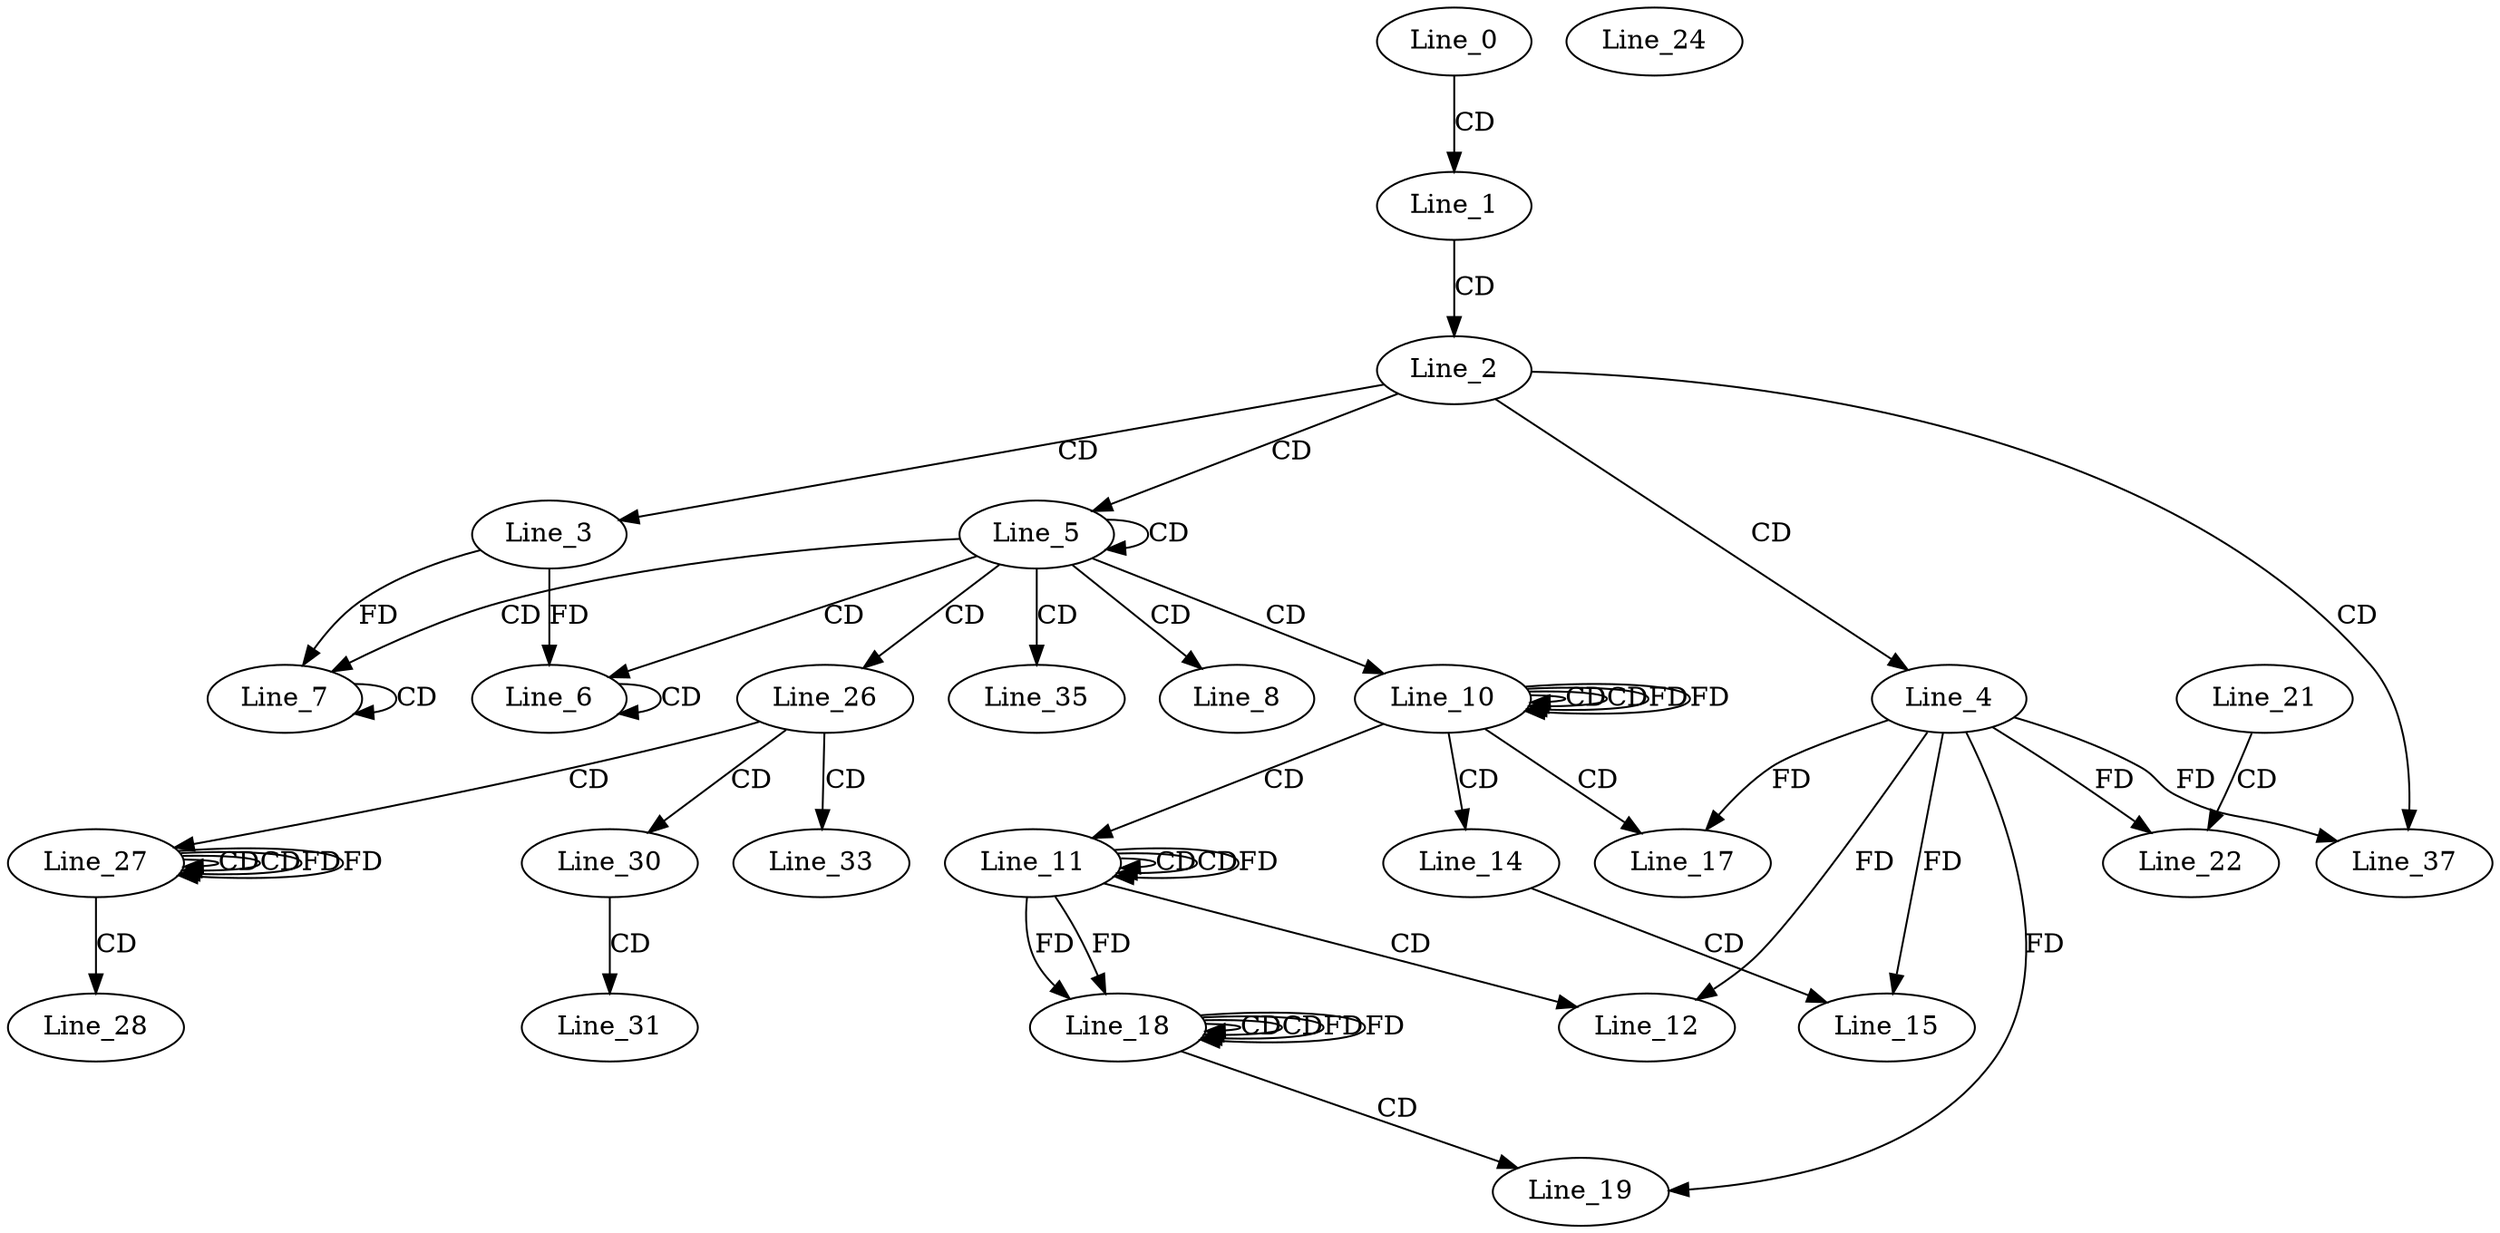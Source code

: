 digraph G {
  Line_0;
  Line_1;
  Line_2;
  Line_3;
  Line_4;
  Line_5;
  Line_6;
  Line_6;
  Line_7;
  Line_7;
  Line_8;
  Line_10;
  Line_10;
  Line_10;
  Line_11;
  Line_11;
  Line_11;
  Line_12;
  Line_12;
  Line_14;
  Line_15;
  Line_17;
  Line_18;
  Line_18;
  Line_18;
  Line_19;
  Line_19;
  Line_21;
  Line_22;
  Line_24;
  Line_26;
  Line_27;
  Line_27;
  Line_27;
  Line_28;
  Line_28;
  Line_30;
  Line_31;
  Line_33;
  Line_35;
  Line_37;
  Line_0 -> Line_1 [ label="CD" ];
  Line_1 -> Line_2 [ label="CD" ];
  Line_2 -> Line_3 [ label="CD" ];
  Line_2 -> Line_4 [ label="CD" ];
  Line_2 -> Line_5 [ label="CD" ];
  Line_5 -> Line_5 [ label="CD" ];
  Line_5 -> Line_6 [ label="CD" ];
  Line_6 -> Line_6 [ label="CD" ];
  Line_3 -> Line_6 [ label="FD" ];
  Line_5 -> Line_7 [ label="CD" ];
  Line_7 -> Line_7 [ label="CD" ];
  Line_3 -> Line_7 [ label="FD" ];
  Line_5 -> Line_8 [ label="CD" ];
  Line_5 -> Line_10 [ label="CD" ];
  Line_10 -> Line_10 [ label="CD" ];
  Line_10 -> Line_10 [ label="CD" ];
  Line_10 -> Line_10 [ label="FD" ];
  Line_10 -> Line_11 [ label="CD" ];
  Line_11 -> Line_11 [ label="CD" ];
  Line_11 -> Line_11 [ label="CD" ];
  Line_11 -> Line_11 [ label="FD" ];
  Line_11 -> Line_12 [ label="CD" ];
  Line_4 -> Line_12 [ label="FD" ];
  Line_10 -> Line_14 [ label="CD" ];
  Line_14 -> Line_15 [ label="CD" ];
  Line_4 -> Line_15 [ label="FD" ];
  Line_10 -> Line_17 [ label="CD" ];
  Line_4 -> Line_17 [ label="FD" ];
  Line_18 -> Line_18 [ label="CD" ];
  Line_11 -> Line_18 [ label="FD" ];
  Line_18 -> Line_18 [ label="CD" ];
  Line_18 -> Line_18 [ label="FD" ];
  Line_11 -> Line_18 [ label="FD" ];
  Line_18 -> Line_19 [ label="CD" ];
  Line_4 -> Line_19 [ label="FD" ];
  Line_21 -> Line_22 [ label="CD" ];
  Line_4 -> Line_22 [ label="FD" ];
  Line_5 -> Line_26 [ label="CD" ];
  Line_26 -> Line_27 [ label="CD" ];
  Line_27 -> Line_27 [ label="CD" ];
  Line_27 -> Line_27 [ label="CD" ];
  Line_27 -> Line_27 [ label="FD" ];
  Line_27 -> Line_28 [ label="CD" ];
  Line_26 -> Line_30 [ label="CD" ];
  Line_30 -> Line_31 [ label="CD" ];
  Line_26 -> Line_33 [ label="CD" ];
  Line_5 -> Line_35 [ label="CD" ];
  Line_2 -> Line_37 [ label="CD" ];
  Line_4 -> Line_37 [ label="FD" ];
  Line_10 -> Line_10 [ label="FD" ];
  Line_18 -> Line_18 [ label="FD" ];
  Line_27 -> Line_27 [ label="FD" ];
}
